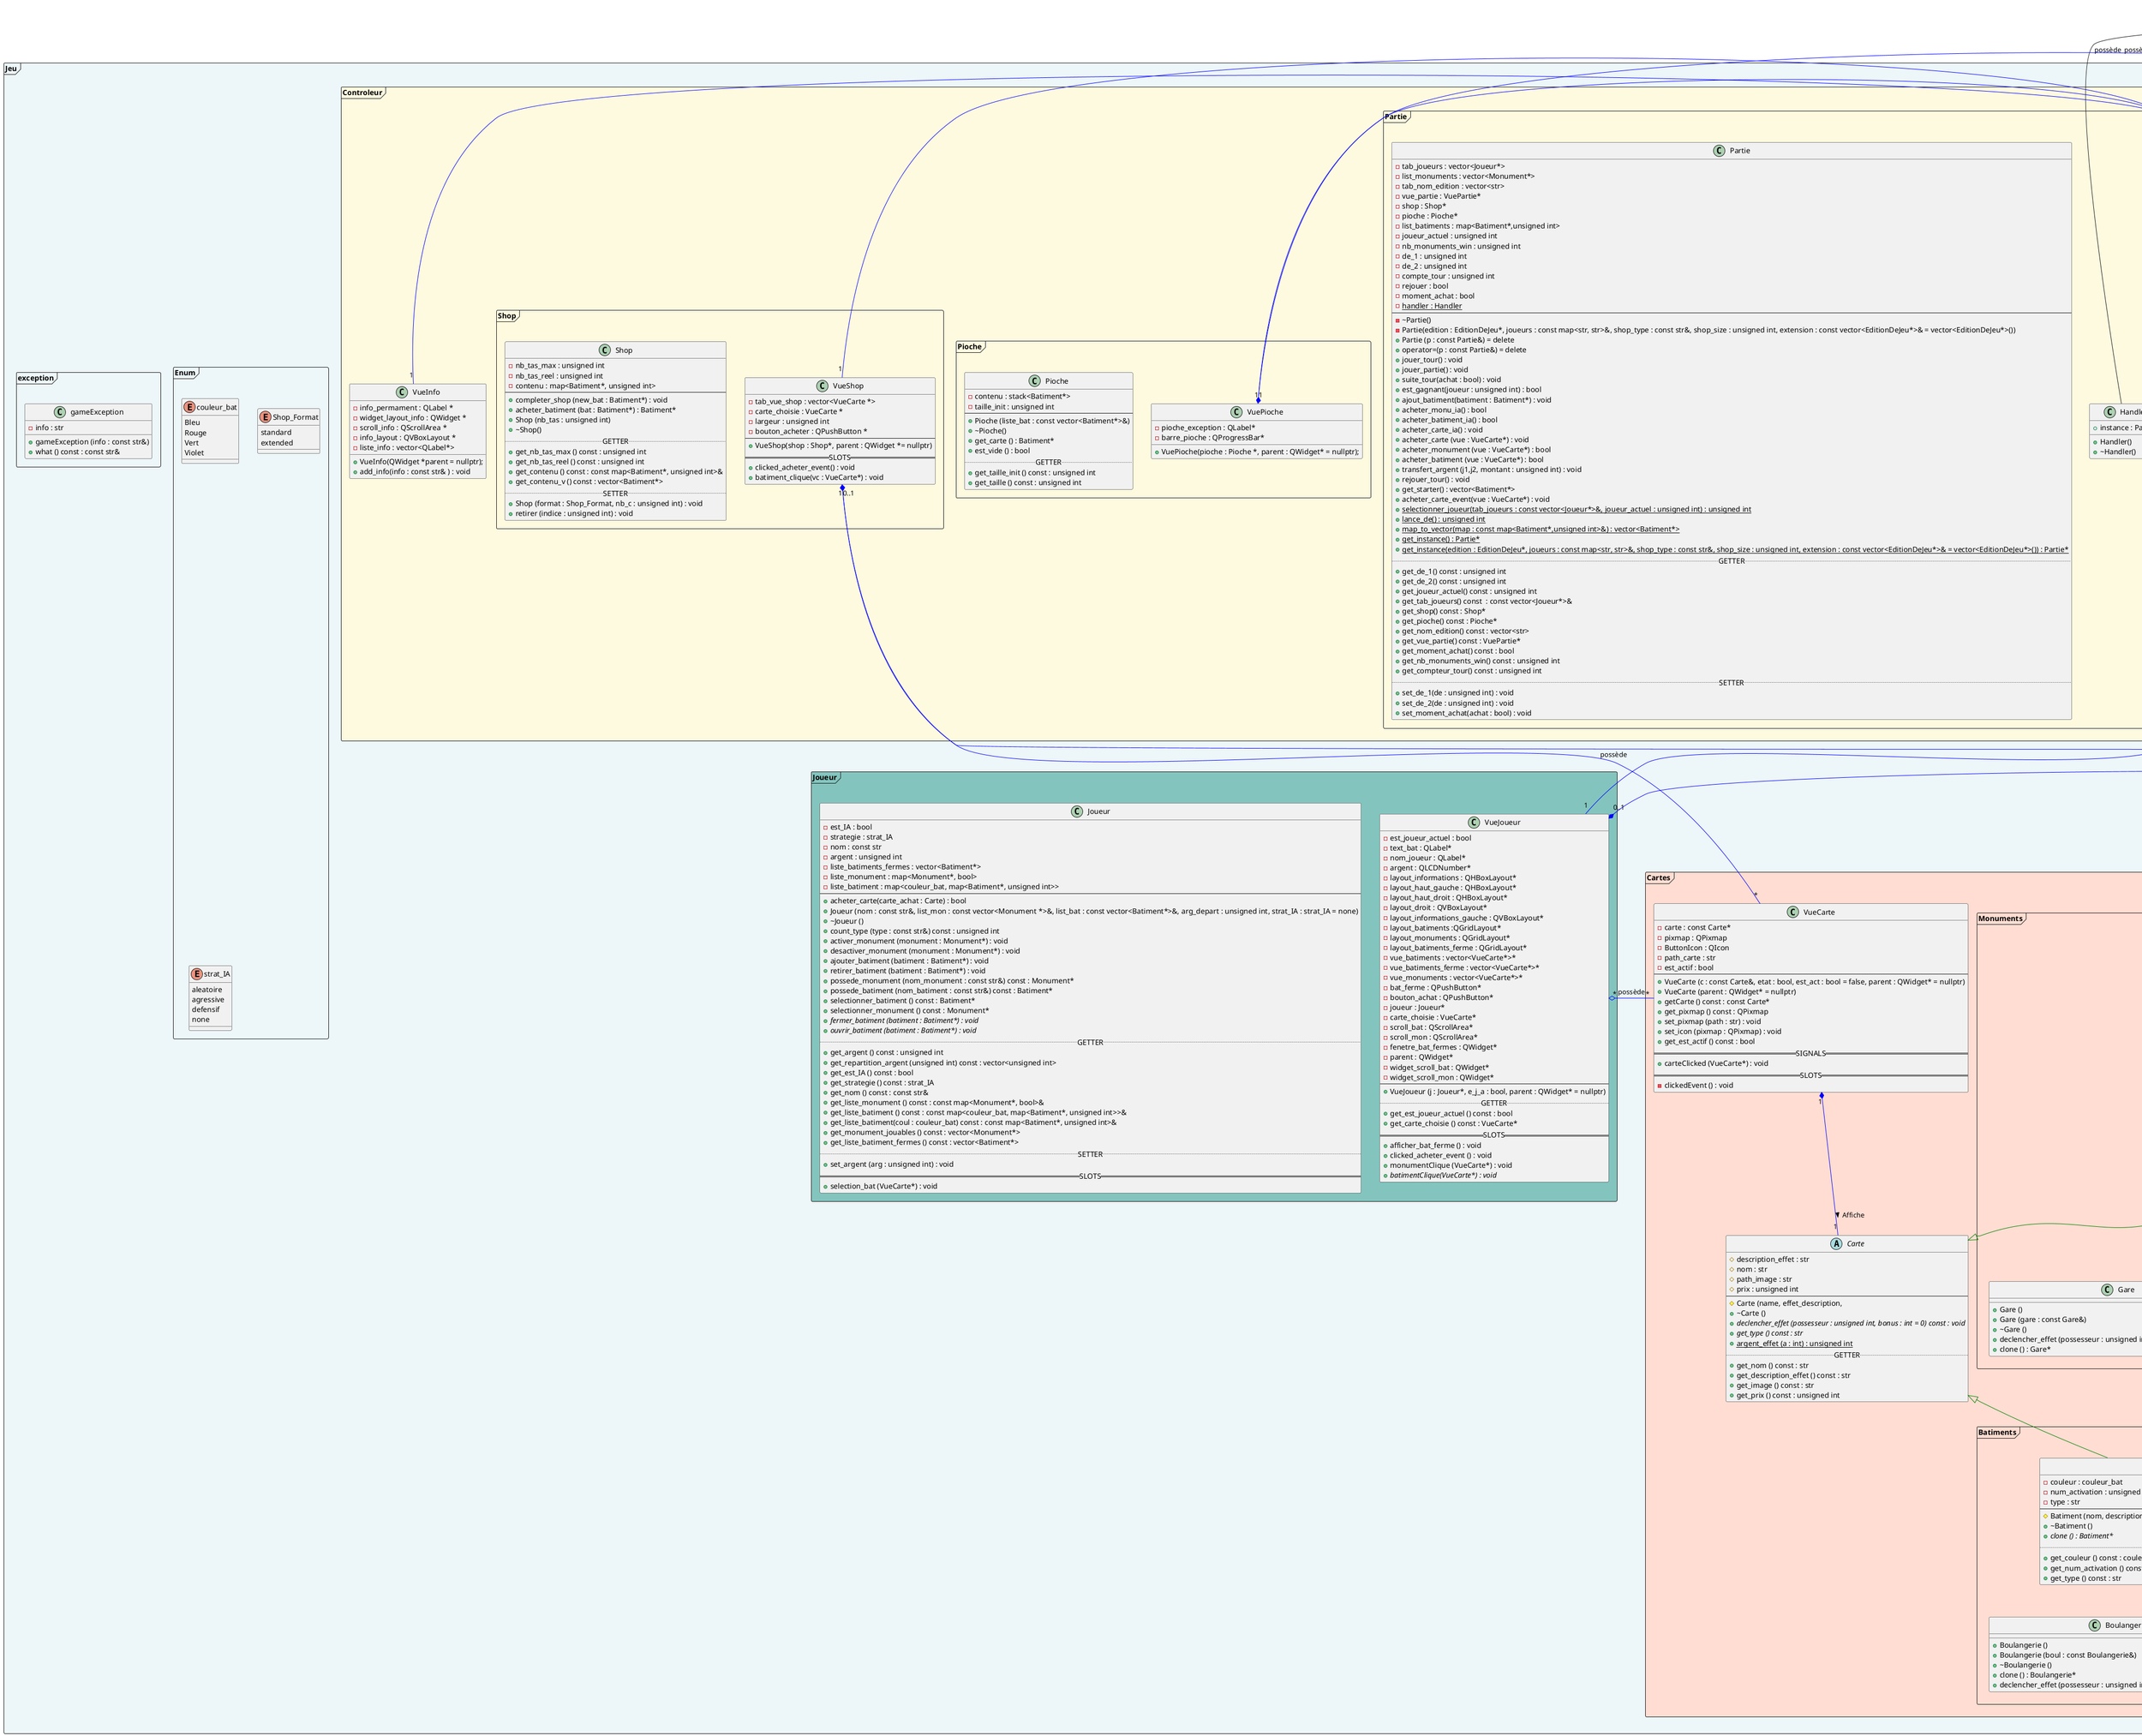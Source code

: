@startuml
package Jeu  <<Frame>> #EDF6F9{
    package Controleur  <<Frame>> #FEFAE0{
        package EditionDeJeu  <<Frame>> #FEFAE0{
            class EditionDeJeu{
                    - nom : str
                    - nb_joueurs_max : unsigned int
                    - nb_monuments_win :  unsigned int
                    - batiment : map<Batiment*,unsigned int>
                    - monument : vector<Monument*>
                    - est_edition : bool
                    ----
                    + EditionDeJeu(nom : const str&)
                    + ~EditionDeJeu()
                    .. GETTER ..
                    + get_nom () : const str&
                    + get_nb_joueurs_max () : unsigned int
                    + get_nb_monuments_win () : unsigned int
                    + get_batiment () : map<Batiment*,unsigned int>
                    + get_monument () : vector<Monument*>
            }
        }
        package Partie <<Frame>> #FEFAE0{
            class Handler {
                + instance : Partie*
                + Handler()
                + ~Handler()
            }

            class Partie{
                - tab_joueurs : vector<Joueur*>
                - list_monuments : vector<Monument*>
                - tab_nom_edition : vector<str>
                - vue_partie : VuePartie*
                - shop : Shop*
                - pioche : Pioche*
                - list_batiments : map<Batiment*,unsigned int>
                - joueur_actuel : unsigned int
                - nb_monuments_win : unsigned int
                - de_1 : unsigned int
                - de_2 : unsigned int
                - compte_tour : unsigned int
                - rejouer : bool
                - moment_achat : bool
                - {static} handler : Handler
                --
                - ~Partie()
                - Partie(edition : EditionDeJeu*, joueurs : const map<str, str>&, shop_type : const str&, shop_size : unsigned int, extension : const vector<EditionDeJeu*>& = vector<EditionDeJeu*>())
                + Partie (p : const Partie&) = delete
                + operator=(p : const Partie&) = delete
                + jouer_tour() : void
                + jouer_partie() : void
                + suite_tour(achat : bool) : void
                + est_gagnant(joueur : unsigned int) : bool
                + ajout_batiment(batiment : Batiment*) : void
                + acheter_monu_ia() : bool
                + acheter_batiment_ia() : bool
                + acheter_carte_ia() : void
                + acheter_carte (vue : VueCarte*) : void
                + acheter_monument (vue : VueCarte*) : bool
                + acheter_batiment (vue : VueCarte*) : bool
                + transfert_argent (j1,j2, montant : unsigned int) : void
                + rejouer_tour() : void
                + get_starter() : vector<Batiment*>
                + acheter_carte_event(vue : VueCarte*) : void
                + {static} selectionner_joueur(tab_joueurs : const vector<Joueur*>&, joueur_actuel : unsigned int) : unsigned int
                + {static} lance_de() : unsigned int
                + {static} map_to_vector(map : const map<Batiment*,unsigned int>&) : vector<Batiment*>
                + {static} get_instance() : Partie*
                + {static} get_instance(edition : EditionDeJeu*, joueurs : const map<str, str>&, shop_type : const str&, shop_size : unsigned int, extension : const vector<EditionDeJeu*>& = vector<EditionDeJeu*>()) : Partie*
                .. GETTER ..
                + get_de_1() const : unsigned int
                + get_de_2() const : unsigned int
                + get_joueur_actuel() const : unsigned int
                + get_tab_joueurs() const  : const vector<Joueur*>&
                + get_shop() const : Shop*
                + get_pioche() const : Pioche*
                + get_nom_edition() const : vector<str>
                + get_vue_partie() const : VuePartie*
                + get_moment_achat() const : bool
                + get_nb_monuments_win() const : unsigned int
                + get_compteur_tour() const : unsigned int
                .. SETTER ..
                + set_de_1(de : unsigned int) : void
                + set_de_2(de : unsigned int) : void
                + set_moment_achat(achat : bool) : void
            }

            class VuePartie {
                - nb_joueurs : unsigned int
                - joueur_affiche : unsigned int
                - tab_vue_joueurs : vector<VueCarte*>
                - label_edj : QLabel*
                - label_joueur_actuel : QLabel*
                - lcd_de_1 : QLCDNumber*
                - lcd_de_2 : QLCDNumber*
                - pioche_exeption : QLabel*
                - image_entete : QLabel*
                - affichage_de_1 : QLabel*
                - affichage_de_2 : QLabel*
                - structure : QVBoxLayout*
                - layout : QHBoxLayout*
                - entete : QHBoxLayout*
                - entete_gauche : QVBoxLayout*
                - display_des : QVBoxLayout*
                - infos_partie : QLabel*
                - label_tour_actuel : QLabel*
                - layout_de_1 : QHBoxLayout*
                - layout_de_2 : QHBoxLayout*
                - body : QHBoxLayout*
                - vue_joueur : QVBoxLayout*
                - parent_fenetre : QWidget*
                - fenetre_carte : QWidget*
                - bouton_rien_faire : QPushButton*
                - pioche : QVBoxLayout*
                - fenetre_pioche : QWidget*
                - view_pioche : VuePioche*
                - view_shop : VueShop*
                - scroll_shop : QScrollArea*
                - widget_shop : QWidget*
                - infos : VueInfo*
                - widget_infos : QWidget*
                --
                + VuePartie(parent : QWidget* = nullptr)
                + update_vue_joueur() : void
                + update_vue_pioche() : void
                + update_vue_shop() : void
                + update_vue_info() : void
                + update_vue_partie() : void
                + set_bouton_rien_faire(b : bool) : void
                + update_des() : void
                + set_vue_carte(vue : QWidget*) : void
                + update_nom_joueur() : void
                .. GETTER ..
                + get_vue_joueur() const : VueJoueur*
                + get_vue_carte() const : QWidget*
                + get_vue_infos() const : VueInfo*
                == SLOTS ==
                + d_click () : void
                + g_click () : void
                + ne_rien_faire_bouton() : void
            }
        }
        package Pioche  <<Frame>> #FEFAE0{
            class Pioche
            {
                - contenu : stack<Batiment*>
                - taille_init : unsigned int
                --
                + Pioche (liste_bat : const vector<Batiment*>&)
                + ~Pioche()
                + get_carte () : Batiment*
                + est_vide () : bool
                .. GETTER ..
                + get_taille_init () const : unsigned int
                + get_taille () const : unsigned int
            }
            class VuePioche
            {
                - pioche_exception : QLabel*
                - barre_pioche : QProgressBar*
                + VuePioche(pioche : Pioche *, parent : QWidget* = nullptr);
            }
        }
        package Shop  <<Frame>> #FEFAE0{
            class Shop
            {
                - nb_tas_max : unsigned int
                - nb_tas_reel : unsigned int
                - contenu : map<Batiment*, unsigned int>
                --
                + completer_shop (new_bat : Batiment*) : void
                + acheter_batiment (bat : Batiment*) : Batiment*
                + Shop (nb_tas : unsigned int)
                + ~Shop()
                .. GETTER ..
                + get_nb_tas_max () const : unsigned int
                + get_nb_tas_reel () const : unsigned int
                + get_contenu () const : const map<Batiment*, unsigned int>&
                + get_contenu_v () const : vector<Batiment*>
                .. SETTER ..
                + Shop (format : Shop_Format, nb_c : unsigned int) : void
                + retirer (indice : unsigned int) : void
            }
            class VueShop
            {
                - tab_vue_shop : vector<VueCarte *>
                - carte_choisie : VueCarte *
                - largeur : unsigned int
                - bouton_acheter : QPushButton *
                --
                + VueShop(shop : Shop*, parent : QWidget *= nullptr)
                == SLOTS ==
                + clicked_acheter_event() : void
                + batiment_clique(vc : VueCarte*) : void
            }
        }
        class VueInfo
        {
            - info_permament : QLabel *
            - widget_layout_info : QWidget *
            - scroll_info : QScrollArea *
            - info_layout : QVBoxLayout *
            - liste_info : vector<QLabel*>
            + VueInfo(QWidget *parent = nullptr);
            + add_info(info : const str& ) : void
        }
    }


    together {
        package Cartes  <<Frame>> #FFDDD2{
            class VueCarte
            {
                - carte : const Carte*
                - pixmap : QPixmap
                - ButtonIcon : QIcon
                - path_carte : str
                - est_actif : bool
                --
                + VueCarte (c : const Carte&, etat : bool, est_act : bool = false, parent : QWidget* = nullptr)
                + VueCarte (parent : QWidget* = nullptr)
                + getCarte () const : const Carte*
                + get_pixmap () const : QPixmap
                + set_pixmap (path : str) : void
                + set_icon (pixmap : QPixmap) : void
                + get_est_actif () const : bool
                == SIGNALS ==
                + carteClicked (VueCarte*) : void
                == SLOTS ==
                - clickedEvent () : void
            }

            abstract class Carte
            {
                # description_effet : str
                # nom : str
                # path_image : str
                # prix : unsigned int
                ----
                # Carte (name, effet_description,
                + ~Carte ()
                + {abstract}  declencher_effet (possesseur : unsigned int, bonus : int = 0) const : void
                + {abstract}  get_type () const : str
                + {static} argent_effet (a : int) : unsigned int
                .. GETTER ..
                + get_nom () const : str
                + get_description_effet () const : str
                + get_image () const : str
                 + get_prix () const : unsigned int
            }

            package Monuments <<Frame>> {
                abstract class Monument
                {
                    - path_image_actif : str
                    ----
                    # Monument (desc_effet, nom, path_image_actif, path_image : const str&; prix : unsigned int)
                    + ~Monument ()
                    + {abstract} clone () : Monument*
                    .. GETTER ..
                    + get_path_image_actif () const : const str&
                    + get_type () const : str

                }
                together {
                    class Gare {
                        + Gare ()
                        + Gare (gare : const Gare&)
                        + ~Gare ()
                        + declencher_effet (possesseur : unsigned int, bonus : int = 0) const : void
                        + clone () : Gare*
                    }
                    class Aéroport {
                        + Aéroport ()
                        + Aéroport (aeroport : const Aéroport&)
                        + ~Aéroport ()
                        + declencher_effet (possesseur : unsigned int, bonus : int = 0) const : void
                        + clone () : Aéroport*
                    }
                }
            }

            package Batiments <<Frame>> {
                abstract class Batiment
                {
                    - couleur : couleur_bat
                    - num_activation : unsigned int[]
                    - type : str
                    ----
                    # Batiment (nom, description_effet, path_image, type_bat : const str&, prix unsigned int, coul : couleur_bat, num : const list<unsigned int>&)
                    + ~Batiment ()
                    + {abstract} clone () : Batiment*
                    .. GETTER ..
                    + get_couleur () const : couleur_bat
                    + get_num_activation () const : const unsigned int[]&
                    + get_type () const : str
                }

                together {
                    class Boulangerie {
                        + Boulangerie ()
                        + Boulangerie (boul : const Boulangerie&)
                        + ~Boulangerie ()
                        + clone () : Boulangerie*
                        + declencher_effet (possesseur : unsigned int, bonus : int = 0) const : void
                    }

                    class Cafe {
                        + Cafe ()
                        + Cafe (cafe : const Cafe&)
                        + ~Cafe ()
                        + clone () : Cafe*
                        + declencher_effet (possesseur : unsigned int, bonus : int = 0) const : void
                    }
                }
            }
        }

        package Joueur  <<Frame>> #83C5BE{
            class VueJoueur
            {
                - est_joueur_actuel : bool
                - text_bat : QLabel*
                - nom_joueur : QLabel*
                - argent : QLCDNumber*
                - layout_informations : QHBoxLayout*
                - layout_haut_gauche : QHBoxLayout*
                - layout_haut_droit : QHBoxLayout*
                - layout_droit : QVBoxLayout*
                - layout_informations_gauche : QVBoxLayout*
                - layout_batiments :QGridLayout*
                - layout_monuments : QGridLayout*
                - layout_batiments_ferme : QGridLayout*
                - vue_batiments : vector<VueCarte*>*
                - vue_batiments_ferme : vector<VueCarte*>*
                - vue_monuments : vector<VueCarte*>*
                - bat_ferme : QPushButton*
                - bouton_achat : QPushButton*
                - joueur : Joueur*
                - carte_choisie : VueCarte*
                - scroll_bat : QScrollArea*
                - scroll_mon : QScrollArea*
                - fenetre_bat_fermes : QWidget*
                - parent : QWidget*
                - widget_scroll_bat : QWidget*
                - widget_scroll_mon : QWidget*
                --
                + VueJoueur (j : Joueur*, e_j_a : bool, parent : QWidget* = nullptr)
                .. GETTER ..
                + get_est_joueur_actuel () const : bool
                + get_carte_choisie () const : VueCarte*
                == SLOTS ==
                + afficher_bat_ferme () : void
                + clicked_acheter_event () : void
                + monumentClique (VueCarte*) : void
                + {abstract} batimentClique(VueCarte*) : void
            }

            class Joueur
            {
                - est_IA : bool
                - strategie : strat_IA
                - nom : const str
                - argent : unsigned int
                - liste_batiments_fermes : vector<Batiment*>
                - liste_monument : map<Monument*, bool>
                - liste_batiment : map<couleur_bat, map<Batiment*, unsigned int>>
                --
                + acheter_carte(carte_achat : Carte) : bool
                + Joueur (nom : const str&, list_mon : const vector<Monument *>&, list_bat : const vector<Batiment*>&, arg_depart : unsigned int, strat_IA : strat_IA = none)
                + ~Joueur ()
                + count_type (type : const str&) const : unsigned int
                + activer_monument (monument : Monument*) : void
                + desactiver_monument (monument : Monument*) : void
                + ajouter_batiment (batiment : Batiment*) : void
                + retirer_batiment (batiment : Batiment*) : void
                + possede_monument (nom_monument : const str&) const : Monument*
                + possede_batiment (nom_batiment : const str&) const : Batiment*
                + selectionner_batiment () const : Batiment*
                + selectionner_monument () const : Monument*
                + {abstract}  fermer_batiment (batiment : Batiment*) : void
                + {abstract}  ouvrir_batiment (batiment : Batiment*) : void
                ..GETTER..
                + get_argent () const : unsigned int
                + get_repartition_argent (unsigned int) const : vector<unsigned int>
                + get_est_IA () const : bool
                + get_strategie () const : strat_IA
                + get_nom () const : const str&
                + get_liste_monument () const : const map<Monument*, bool>&
                + get_liste_batiment () const : const map<couleur_bat, map<Batiment*, unsigned int>>&
                + get_liste_batiment(coul : couleur_bat) const : const map<Batiment*, unsigned int>&
                + get_monument_jouables () const : vector<Monument*>
                + get_liste_batiment_fermes () const : vector<Batiment*>
                .. SETTER ..
                + set_argent (arg : unsigned int) : void
                == SLOTS ==
                + selection_bat (VueCarte*) : void
            }
        }
    }
    package Enum <<Frame>> {
            enum couleur_bat
            {
                Bleu
                Rouge
                Vert
                Violet
            }

            enum Shop_Format
            {
                standard
                extended
            }

            enum strat_IA
            {
                aleatoire
                agressive
                defensif
                none
            }
    }
    package exception <<Frame>> {
        class gameException
        {
            - info : str
            + gameException (info : const str&)
            + what () const : const str&
        }
    }
}


Carte <|-up- Monument #line:green
Carte <|-- Batiment #line:green

VueCarte "1" *-- "1" Carte #line:blue : "Affiche >"

Monument <|-- Gare #line:red
Monument <|-- Aéroport #line:red

Batiment <|-- Boulangerie #line:red
Batiment <|-- Cafe #line:red

Batiment "*" -up-* "0..1" Pioche : "Est constitué de <"

Partie +- Handler
VuePartie "0..1" *- "1" Partie #line:blue : "Affiche >"
Partie "1" --- "2..*" Joueur : "Participe à <"
Partie "1" *- "0..1" Pioche : "Est constituée de >"
Partie "1" *-- "1" Shop : "Est constituée de >"
Partie "1" -- "1..*" EditionDeJeu : "utilise >"

Joueur "1" -* "0..1" VueJoueur #line:blue : "Affiche <"

Joueur "1..*" - "*" Batiment : "Possède >"
Joueur "1..*" - "M" Monument : "Possède >"


EditionDeJeu "1..*" o- "1..*" Monument : "Appartenir"
EditionDeJeu "1..*" o- "1..*" Batiment : "Appartenir"

VueShop "1" *- "1" Shop #line:blue : "Affiche >"
Shop "0..1" *-- "*" Batiment : "Est constitué de     >"

VuePioche "1" *- "1" Pioche #line:blue : "Affiche >"
Pioche "1" -- "1" Shop : "Interagit avec"

VuePartie "1" o- "1" VueInfo #line:blue : "possède"
VuePartie "1" o-- "1" VueJoueur #line:blue : "possède"
VuePartie "1" o- "1" VueShop #line:blue : "possède"
VuePartie "1" o- "1" VuePioche #line:blue : "possède"

VueJoueur "*" o- "*" VueCarte #line:blue : "possède"
VueShop "0..1" o- "*" VueCarte #line:blue : "possède"
@enduml